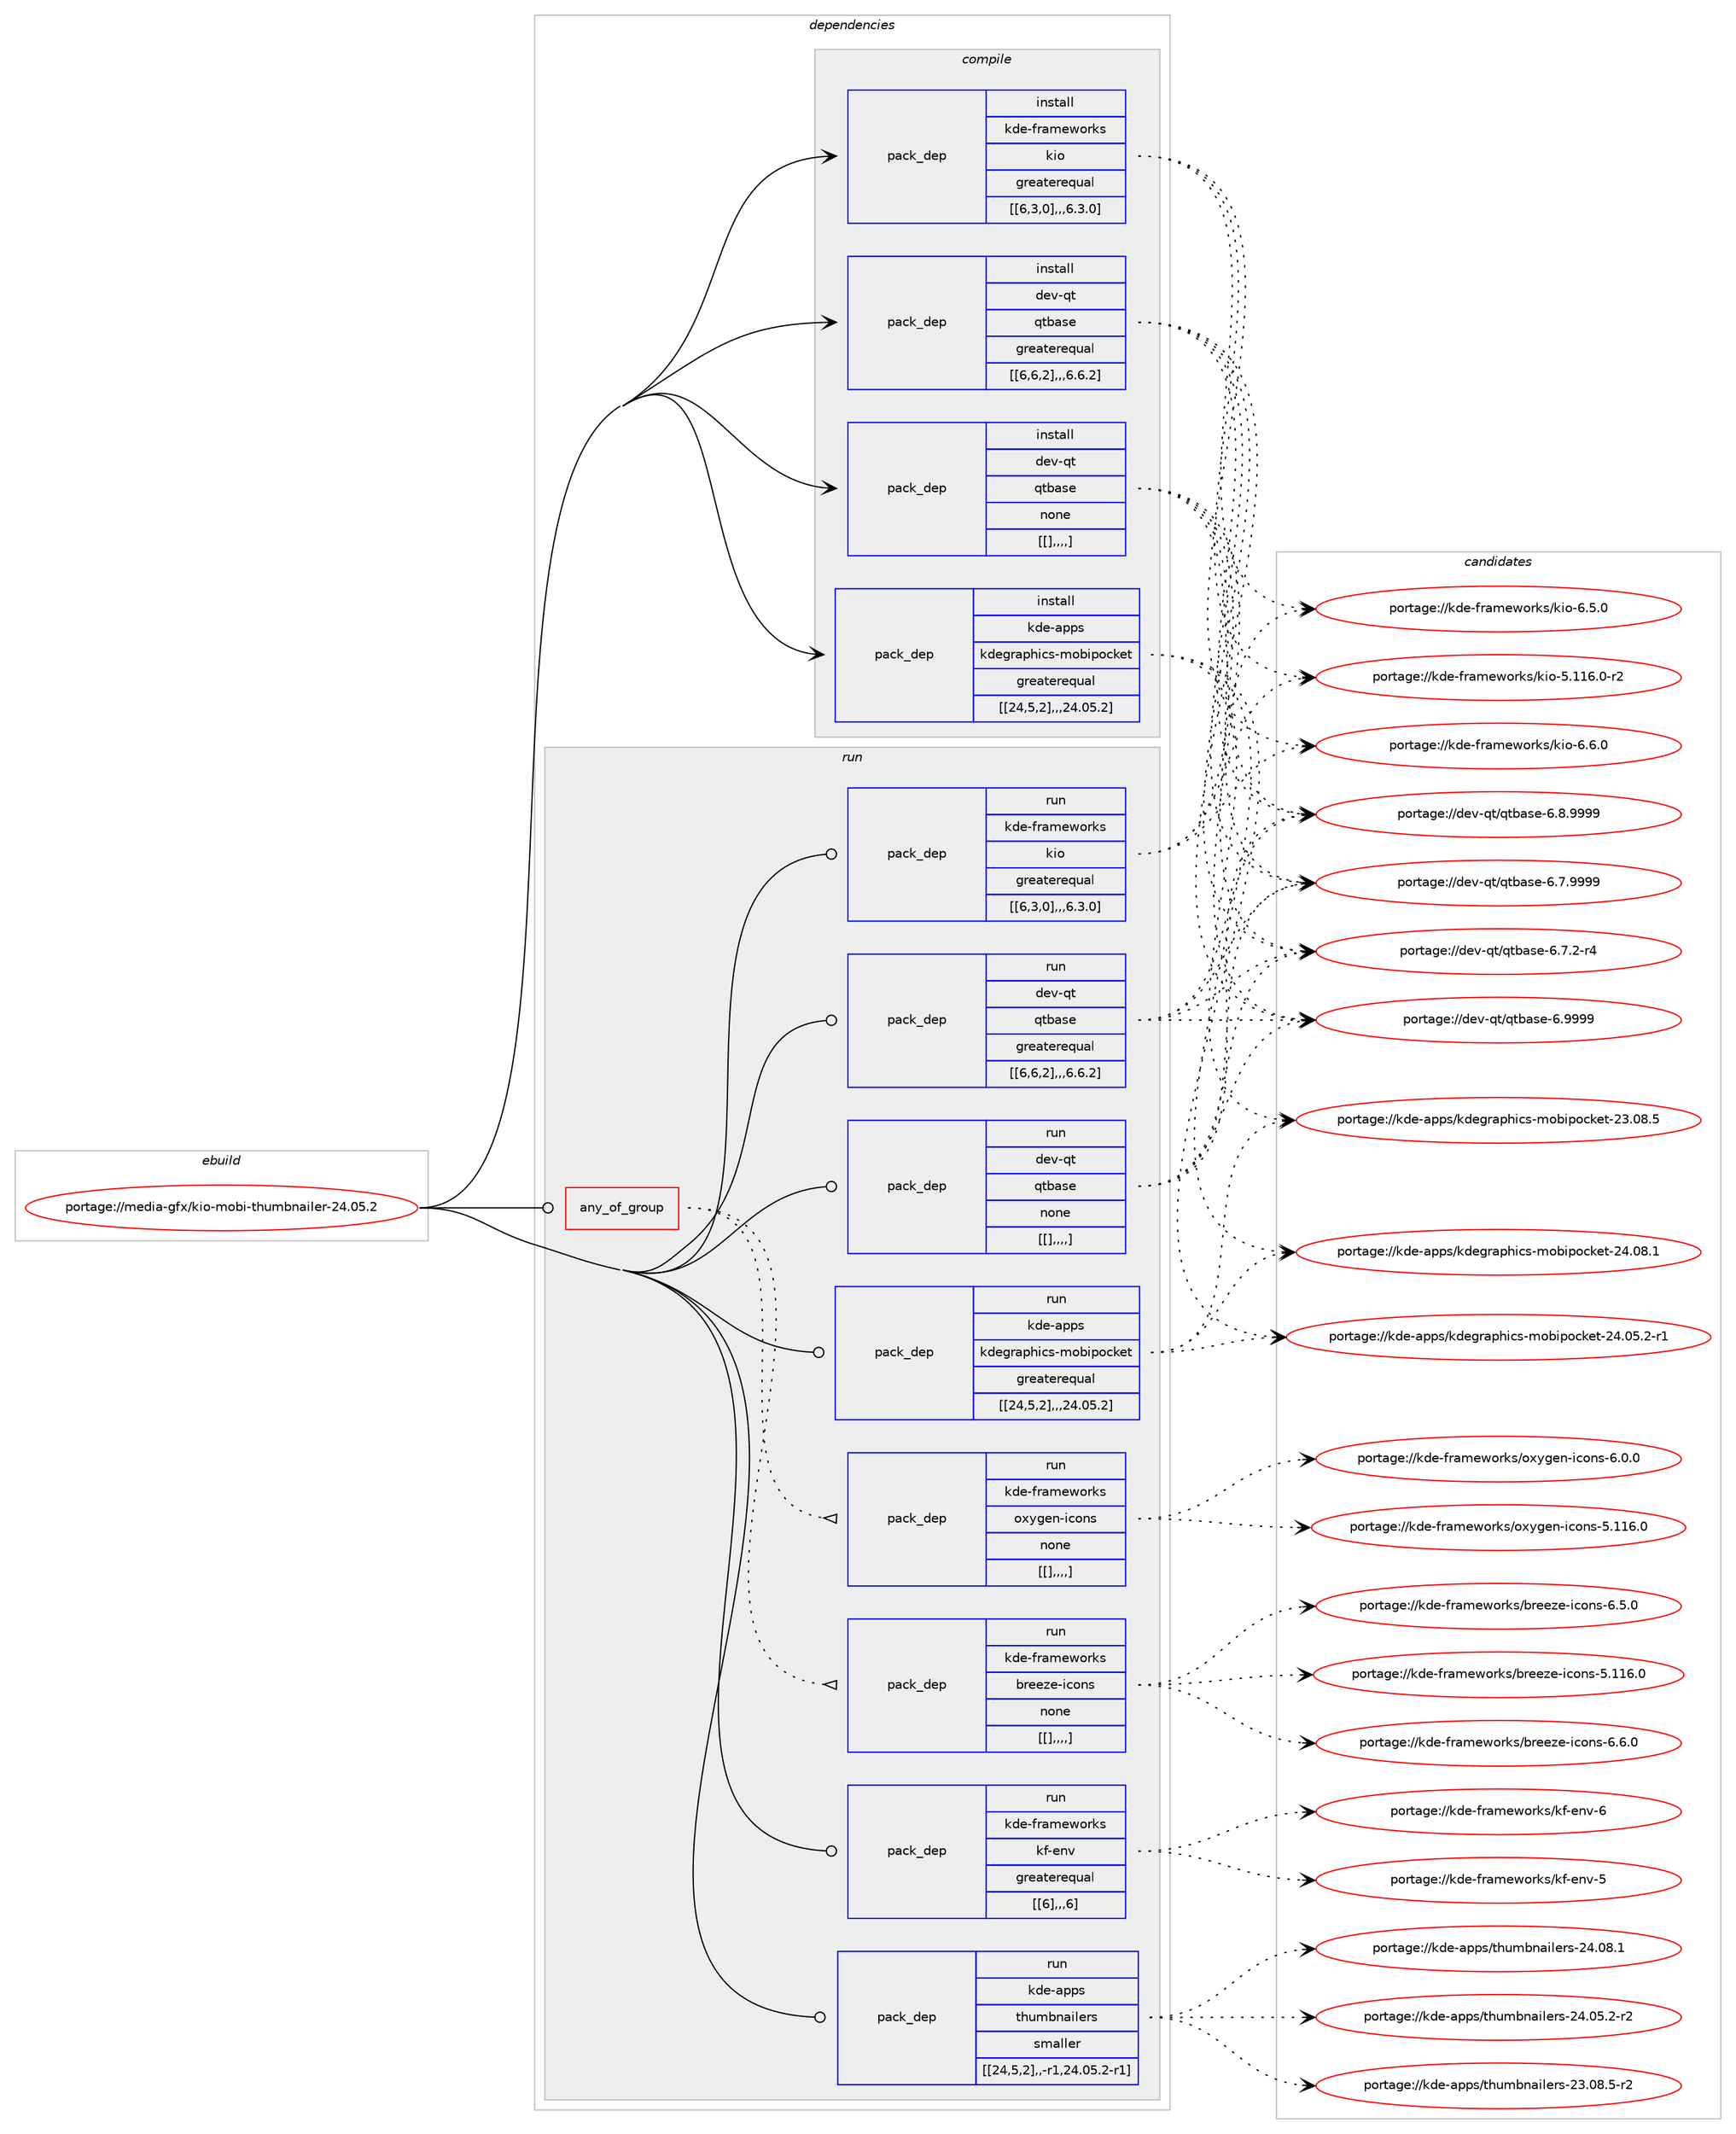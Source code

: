 digraph prolog {

# *************
# Graph options
# *************

newrank=true;
concentrate=true;
compound=true;
graph [rankdir=LR,fontname=Helvetica,fontsize=10,ranksep=1.5];#, ranksep=2.5, nodesep=0.2];
edge  [arrowhead=vee];
node  [fontname=Helvetica,fontsize=10];

# **********
# The ebuild
# **********

subgraph cluster_leftcol {
color=gray;
label=<<i>ebuild</i>>;
id [label="portage://media-gfx/kio-mobi-thumbnailer-24.05.2", color=red, width=4, href="../media-gfx/kio-mobi-thumbnailer-24.05.2.svg"];
}

# ****************
# The dependencies
# ****************

subgraph cluster_midcol {
color=gray;
label=<<i>dependencies</i>>;
subgraph cluster_compile {
fillcolor="#eeeeee";
style=filled;
label=<<i>compile</i>>;
subgraph pack227429 {
dependency306603 [label=<<TABLE BORDER="0" CELLBORDER="1" CELLSPACING="0" CELLPADDING="4" WIDTH="220"><TR><TD ROWSPAN="6" CELLPADDING="30">pack_dep</TD></TR><TR><TD WIDTH="110">install</TD></TR><TR><TD>dev-qt</TD></TR><TR><TD>qtbase</TD></TR><TR><TD>greaterequal</TD></TR><TR><TD>[[6,6,2],,,6.6.2]</TD></TR></TABLE>>, shape=none, color=blue];
}
id:e -> dependency306603:w [weight=20,style="solid",arrowhead="vee"];
subgraph pack227430 {
dependency306604 [label=<<TABLE BORDER="0" CELLBORDER="1" CELLSPACING="0" CELLPADDING="4" WIDTH="220"><TR><TD ROWSPAN="6" CELLPADDING="30">pack_dep</TD></TR><TR><TD WIDTH="110">install</TD></TR><TR><TD>dev-qt</TD></TR><TR><TD>qtbase</TD></TR><TR><TD>none</TD></TR><TR><TD>[[],,,,]</TD></TR></TABLE>>, shape=none, color=blue];
}
id:e -> dependency306604:w [weight=20,style="solid",arrowhead="vee"];
subgraph pack227431 {
dependency306605 [label=<<TABLE BORDER="0" CELLBORDER="1" CELLSPACING="0" CELLPADDING="4" WIDTH="220"><TR><TD ROWSPAN="6" CELLPADDING="30">pack_dep</TD></TR><TR><TD WIDTH="110">install</TD></TR><TR><TD>kde-apps</TD></TR><TR><TD>kdegraphics-mobipocket</TD></TR><TR><TD>greaterequal</TD></TR><TR><TD>[[24,5,2],,,24.05.2]</TD></TR></TABLE>>, shape=none, color=blue];
}
id:e -> dependency306605:w [weight=20,style="solid",arrowhead="vee"];
subgraph pack227432 {
dependency306606 [label=<<TABLE BORDER="0" CELLBORDER="1" CELLSPACING="0" CELLPADDING="4" WIDTH="220"><TR><TD ROWSPAN="6" CELLPADDING="30">pack_dep</TD></TR><TR><TD WIDTH="110">install</TD></TR><TR><TD>kde-frameworks</TD></TR><TR><TD>kio</TD></TR><TR><TD>greaterequal</TD></TR><TR><TD>[[6,3,0],,,6.3.0]</TD></TR></TABLE>>, shape=none, color=blue];
}
id:e -> dependency306606:w [weight=20,style="solid",arrowhead="vee"];
}
subgraph cluster_compileandrun {
fillcolor="#eeeeee";
style=filled;
label=<<i>compile and run</i>>;
}
subgraph cluster_run {
fillcolor="#eeeeee";
style=filled;
label=<<i>run</i>>;
subgraph any2333 {
dependency306607 [label=<<TABLE BORDER="0" CELLBORDER="1" CELLSPACING="0" CELLPADDING="4"><TR><TD CELLPADDING="10">any_of_group</TD></TR></TABLE>>, shape=none, color=red];subgraph pack227433 {
dependency306608 [label=<<TABLE BORDER="0" CELLBORDER="1" CELLSPACING="0" CELLPADDING="4" WIDTH="220"><TR><TD ROWSPAN="6" CELLPADDING="30">pack_dep</TD></TR><TR><TD WIDTH="110">run</TD></TR><TR><TD>kde-frameworks</TD></TR><TR><TD>breeze-icons</TD></TR><TR><TD>none</TD></TR><TR><TD>[[],,,,]</TD></TR></TABLE>>, shape=none, color=blue];
}
dependency306607:e -> dependency306608:w [weight=20,style="dotted",arrowhead="oinv"];
subgraph pack227434 {
dependency306609 [label=<<TABLE BORDER="0" CELLBORDER="1" CELLSPACING="0" CELLPADDING="4" WIDTH="220"><TR><TD ROWSPAN="6" CELLPADDING="30">pack_dep</TD></TR><TR><TD WIDTH="110">run</TD></TR><TR><TD>kde-frameworks</TD></TR><TR><TD>oxygen-icons</TD></TR><TR><TD>none</TD></TR><TR><TD>[[],,,,]</TD></TR></TABLE>>, shape=none, color=blue];
}
dependency306607:e -> dependency306609:w [weight=20,style="dotted",arrowhead="oinv"];
}
id:e -> dependency306607:w [weight=20,style="solid",arrowhead="odot"];
subgraph pack227435 {
dependency306610 [label=<<TABLE BORDER="0" CELLBORDER="1" CELLSPACING="0" CELLPADDING="4" WIDTH="220"><TR><TD ROWSPAN="6" CELLPADDING="30">pack_dep</TD></TR><TR><TD WIDTH="110">run</TD></TR><TR><TD>dev-qt</TD></TR><TR><TD>qtbase</TD></TR><TR><TD>greaterequal</TD></TR><TR><TD>[[6,6,2],,,6.6.2]</TD></TR></TABLE>>, shape=none, color=blue];
}
id:e -> dependency306610:w [weight=20,style="solid",arrowhead="odot"];
subgraph pack227436 {
dependency306611 [label=<<TABLE BORDER="0" CELLBORDER="1" CELLSPACING="0" CELLPADDING="4" WIDTH="220"><TR><TD ROWSPAN="6" CELLPADDING="30">pack_dep</TD></TR><TR><TD WIDTH="110">run</TD></TR><TR><TD>dev-qt</TD></TR><TR><TD>qtbase</TD></TR><TR><TD>none</TD></TR><TR><TD>[[],,,,]</TD></TR></TABLE>>, shape=none, color=blue];
}
id:e -> dependency306611:w [weight=20,style="solid",arrowhead="odot"];
subgraph pack227437 {
dependency306612 [label=<<TABLE BORDER="0" CELLBORDER="1" CELLSPACING="0" CELLPADDING="4" WIDTH="220"><TR><TD ROWSPAN="6" CELLPADDING="30">pack_dep</TD></TR><TR><TD WIDTH="110">run</TD></TR><TR><TD>kde-apps</TD></TR><TR><TD>kdegraphics-mobipocket</TD></TR><TR><TD>greaterequal</TD></TR><TR><TD>[[24,5,2],,,24.05.2]</TD></TR></TABLE>>, shape=none, color=blue];
}
id:e -> dependency306612:w [weight=20,style="solid",arrowhead="odot"];
subgraph pack227438 {
dependency306613 [label=<<TABLE BORDER="0" CELLBORDER="1" CELLSPACING="0" CELLPADDING="4" WIDTH="220"><TR><TD ROWSPAN="6" CELLPADDING="30">pack_dep</TD></TR><TR><TD WIDTH="110">run</TD></TR><TR><TD>kde-frameworks</TD></TR><TR><TD>kf-env</TD></TR><TR><TD>greaterequal</TD></TR><TR><TD>[[6],,,6]</TD></TR></TABLE>>, shape=none, color=blue];
}
id:e -> dependency306613:w [weight=20,style="solid",arrowhead="odot"];
subgraph pack227439 {
dependency306614 [label=<<TABLE BORDER="0" CELLBORDER="1" CELLSPACING="0" CELLPADDING="4" WIDTH="220"><TR><TD ROWSPAN="6" CELLPADDING="30">pack_dep</TD></TR><TR><TD WIDTH="110">run</TD></TR><TR><TD>kde-frameworks</TD></TR><TR><TD>kio</TD></TR><TR><TD>greaterequal</TD></TR><TR><TD>[[6,3,0],,,6.3.0]</TD></TR></TABLE>>, shape=none, color=blue];
}
id:e -> dependency306614:w [weight=20,style="solid",arrowhead="odot"];
subgraph pack227440 {
dependency306615 [label=<<TABLE BORDER="0" CELLBORDER="1" CELLSPACING="0" CELLPADDING="4" WIDTH="220"><TR><TD ROWSPAN="6" CELLPADDING="30">pack_dep</TD></TR><TR><TD WIDTH="110">run</TD></TR><TR><TD>kde-apps</TD></TR><TR><TD>thumbnailers</TD></TR><TR><TD>smaller</TD></TR><TR><TD>[[24,5,2],,-r1,24.05.2-r1]</TD></TR></TABLE>>, shape=none, color=blue];
}
id:e -> dependency306615:w [weight=20,style="solid",arrowhead="odot"];
}
}

# **************
# The candidates
# **************

subgraph cluster_choices {
rank=same;
color=gray;
label=<<i>candidates</i>>;

subgraph choice227429 {
color=black;
nodesep=1;
choice1001011184511311647113116989711510145544657575757 [label="portage://dev-qt/qtbase-6.9999", color=red, width=4,href="../dev-qt/qtbase-6.9999.svg"];
choice10010111845113116471131169897115101455446564657575757 [label="portage://dev-qt/qtbase-6.8.9999", color=red, width=4,href="../dev-qt/qtbase-6.8.9999.svg"];
choice10010111845113116471131169897115101455446554657575757 [label="portage://dev-qt/qtbase-6.7.9999", color=red, width=4,href="../dev-qt/qtbase-6.7.9999.svg"];
choice100101118451131164711311698971151014554465546504511452 [label="portage://dev-qt/qtbase-6.7.2-r4", color=red, width=4,href="../dev-qt/qtbase-6.7.2-r4.svg"];
dependency306603:e -> choice1001011184511311647113116989711510145544657575757:w [style=dotted,weight="100"];
dependency306603:e -> choice10010111845113116471131169897115101455446564657575757:w [style=dotted,weight="100"];
dependency306603:e -> choice10010111845113116471131169897115101455446554657575757:w [style=dotted,weight="100"];
dependency306603:e -> choice100101118451131164711311698971151014554465546504511452:w [style=dotted,weight="100"];
}
subgraph choice227430 {
color=black;
nodesep=1;
choice1001011184511311647113116989711510145544657575757 [label="portage://dev-qt/qtbase-6.9999", color=red, width=4,href="../dev-qt/qtbase-6.9999.svg"];
choice10010111845113116471131169897115101455446564657575757 [label="portage://dev-qt/qtbase-6.8.9999", color=red, width=4,href="../dev-qt/qtbase-6.8.9999.svg"];
choice10010111845113116471131169897115101455446554657575757 [label="portage://dev-qt/qtbase-6.7.9999", color=red, width=4,href="../dev-qt/qtbase-6.7.9999.svg"];
choice100101118451131164711311698971151014554465546504511452 [label="portage://dev-qt/qtbase-6.7.2-r4", color=red, width=4,href="../dev-qt/qtbase-6.7.2-r4.svg"];
dependency306604:e -> choice1001011184511311647113116989711510145544657575757:w [style=dotted,weight="100"];
dependency306604:e -> choice10010111845113116471131169897115101455446564657575757:w [style=dotted,weight="100"];
dependency306604:e -> choice10010111845113116471131169897115101455446554657575757:w [style=dotted,weight="100"];
dependency306604:e -> choice100101118451131164711311698971151014554465546504511452:w [style=dotted,weight="100"];
}
subgraph choice227431 {
color=black;
nodesep=1;
choice10710010145971121121154710710010110311497112104105991154510911198105112111991071011164550524648564649 [label="portage://kde-apps/kdegraphics-mobipocket-24.08.1", color=red, width=4,href="../kde-apps/kdegraphics-mobipocket-24.08.1.svg"];
choice107100101459711211211547107100101103114971121041059911545109111981051121119910710111645505246485346504511449 [label="portage://kde-apps/kdegraphics-mobipocket-24.05.2-r1", color=red, width=4,href="../kde-apps/kdegraphics-mobipocket-24.05.2-r1.svg"];
choice10710010145971121121154710710010110311497112104105991154510911198105112111991071011164550514648564653 [label="portage://kde-apps/kdegraphics-mobipocket-23.08.5", color=red, width=4,href="../kde-apps/kdegraphics-mobipocket-23.08.5.svg"];
dependency306605:e -> choice10710010145971121121154710710010110311497112104105991154510911198105112111991071011164550524648564649:w [style=dotted,weight="100"];
dependency306605:e -> choice107100101459711211211547107100101103114971121041059911545109111981051121119910710111645505246485346504511449:w [style=dotted,weight="100"];
dependency306605:e -> choice10710010145971121121154710710010110311497112104105991154510911198105112111991071011164550514648564653:w [style=dotted,weight="100"];
}
subgraph choice227432 {
color=black;
nodesep=1;
choice107100101451021149710910111911111410711547107105111455446544648 [label="portage://kde-frameworks/kio-6.6.0", color=red, width=4,href="../kde-frameworks/kio-6.6.0.svg"];
choice107100101451021149710910111911111410711547107105111455446534648 [label="portage://kde-frameworks/kio-6.5.0", color=red, width=4,href="../kde-frameworks/kio-6.5.0.svg"];
choice10710010145102114971091011191111141071154710710511145534649495446484511450 [label="portage://kde-frameworks/kio-5.116.0-r2", color=red, width=4,href="../kde-frameworks/kio-5.116.0-r2.svg"];
dependency306606:e -> choice107100101451021149710910111911111410711547107105111455446544648:w [style=dotted,weight="100"];
dependency306606:e -> choice107100101451021149710910111911111410711547107105111455446534648:w [style=dotted,weight="100"];
dependency306606:e -> choice10710010145102114971091011191111141071154710710511145534649495446484511450:w [style=dotted,weight="100"];
}
subgraph choice227433 {
color=black;
nodesep=1;
choice107100101451021149710910111911111410711547981141011011221014510599111110115455446544648 [label="portage://kde-frameworks/breeze-icons-6.6.0", color=red, width=4,href="../kde-frameworks/breeze-icons-6.6.0.svg"];
choice107100101451021149710910111911111410711547981141011011221014510599111110115455446534648 [label="portage://kde-frameworks/breeze-icons-6.5.0", color=red, width=4,href="../kde-frameworks/breeze-icons-6.5.0.svg"];
choice1071001014510211497109101119111114107115479811410110112210145105991111101154553464949544648 [label="portage://kde-frameworks/breeze-icons-5.116.0", color=red, width=4,href="../kde-frameworks/breeze-icons-5.116.0.svg"];
dependency306608:e -> choice107100101451021149710910111911111410711547981141011011221014510599111110115455446544648:w [style=dotted,weight="100"];
dependency306608:e -> choice107100101451021149710910111911111410711547981141011011221014510599111110115455446534648:w [style=dotted,weight="100"];
dependency306608:e -> choice1071001014510211497109101119111114107115479811410110112210145105991111101154553464949544648:w [style=dotted,weight="100"];
}
subgraph choice227434 {
color=black;
nodesep=1;
choice1071001014510211497109101119111114107115471111201211031011104510599111110115455446484648 [label="portage://kde-frameworks/oxygen-icons-6.0.0", color=red, width=4,href="../kde-frameworks/oxygen-icons-6.0.0.svg"];
choice10710010145102114971091011191111141071154711112012110310111045105991111101154553464949544648 [label="portage://kde-frameworks/oxygen-icons-5.116.0", color=red, width=4,href="../kde-frameworks/oxygen-icons-5.116.0.svg"];
dependency306609:e -> choice1071001014510211497109101119111114107115471111201211031011104510599111110115455446484648:w [style=dotted,weight="100"];
dependency306609:e -> choice10710010145102114971091011191111141071154711112012110310111045105991111101154553464949544648:w [style=dotted,weight="100"];
}
subgraph choice227435 {
color=black;
nodesep=1;
choice1001011184511311647113116989711510145544657575757 [label="portage://dev-qt/qtbase-6.9999", color=red, width=4,href="../dev-qt/qtbase-6.9999.svg"];
choice10010111845113116471131169897115101455446564657575757 [label="portage://dev-qt/qtbase-6.8.9999", color=red, width=4,href="../dev-qt/qtbase-6.8.9999.svg"];
choice10010111845113116471131169897115101455446554657575757 [label="portage://dev-qt/qtbase-6.7.9999", color=red, width=4,href="../dev-qt/qtbase-6.7.9999.svg"];
choice100101118451131164711311698971151014554465546504511452 [label="portage://dev-qt/qtbase-6.7.2-r4", color=red, width=4,href="../dev-qt/qtbase-6.7.2-r4.svg"];
dependency306610:e -> choice1001011184511311647113116989711510145544657575757:w [style=dotted,weight="100"];
dependency306610:e -> choice10010111845113116471131169897115101455446564657575757:w [style=dotted,weight="100"];
dependency306610:e -> choice10010111845113116471131169897115101455446554657575757:w [style=dotted,weight="100"];
dependency306610:e -> choice100101118451131164711311698971151014554465546504511452:w [style=dotted,weight="100"];
}
subgraph choice227436 {
color=black;
nodesep=1;
choice1001011184511311647113116989711510145544657575757 [label="portage://dev-qt/qtbase-6.9999", color=red, width=4,href="../dev-qt/qtbase-6.9999.svg"];
choice10010111845113116471131169897115101455446564657575757 [label="portage://dev-qt/qtbase-6.8.9999", color=red, width=4,href="../dev-qt/qtbase-6.8.9999.svg"];
choice10010111845113116471131169897115101455446554657575757 [label="portage://dev-qt/qtbase-6.7.9999", color=red, width=4,href="../dev-qt/qtbase-6.7.9999.svg"];
choice100101118451131164711311698971151014554465546504511452 [label="portage://dev-qt/qtbase-6.7.2-r4", color=red, width=4,href="../dev-qt/qtbase-6.7.2-r4.svg"];
dependency306611:e -> choice1001011184511311647113116989711510145544657575757:w [style=dotted,weight="100"];
dependency306611:e -> choice10010111845113116471131169897115101455446564657575757:w [style=dotted,weight="100"];
dependency306611:e -> choice10010111845113116471131169897115101455446554657575757:w [style=dotted,weight="100"];
dependency306611:e -> choice100101118451131164711311698971151014554465546504511452:w [style=dotted,weight="100"];
}
subgraph choice227437 {
color=black;
nodesep=1;
choice10710010145971121121154710710010110311497112104105991154510911198105112111991071011164550524648564649 [label="portage://kde-apps/kdegraphics-mobipocket-24.08.1", color=red, width=4,href="../kde-apps/kdegraphics-mobipocket-24.08.1.svg"];
choice107100101459711211211547107100101103114971121041059911545109111981051121119910710111645505246485346504511449 [label="portage://kde-apps/kdegraphics-mobipocket-24.05.2-r1", color=red, width=4,href="../kde-apps/kdegraphics-mobipocket-24.05.2-r1.svg"];
choice10710010145971121121154710710010110311497112104105991154510911198105112111991071011164550514648564653 [label="portage://kde-apps/kdegraphics-mobipocket-23.08.5", color=red, width=4,href="../kde-apps/kdegraphics-mobipocket-23.08.5.svg"];
dependency306612:e -> choice10710010145971121121154710710010110311497112104105991154510911198105112111991071011164550524648564649:w [style=dotted,weight="100"];
dependency306612:e -> choice107100101459711211211547107100101103114971121041059911545109111981051121119910710111645505246485346504511449:w [style=dotted,weight="100"];
dependency306612:e -> choice10710010145971121121154710710010110311497112104105991154510911198105112111991071011164550514648564653:w [style=dotted,weight="100"];
}
subgraph choice227438 {
color=black;
nodesep=1;
choice107100101451021149710910111911111410711547107102451011101184554 [label="portage://kde-frameworks/kf-env-6", color=red, width=4,href="../kde-frameworks/kf-env-6.svg"];
choice107100101451021149710910111911111410711547107102451011101184553 [label="portage://kde-frameworks/kf-env-5", color=red, width=4,href="../kde-frameworks/kf-env-5.svg"];
dependency306613:e -> choice107100101451021149710910111911111410711547107102451011101184554:w [style=dotted,weight="100"];
dependency306613:e -> choice107100101451021149710910111911111410711547107102451011101184553:w [style=dotted,weight="100"];
}
subgraph choice227439 {
color=black;
nodesep=1;
choice107100101451021149710910111911111410711547107105111455446544648 [label="portage://kde-frameworks/kio-6.6.0", color=red, width=4,href="../kde-frameworks/kio-6.6.0.svg"];
choice107100101451021149710910111911111410711547107105111455446534648 [label="portage://kde-frameworks/kio-6.5.0", color=red, width=4,href="../kde-frameworks/kio-6.5.0.svg"];
choice10710010145102114971091011191111141071154710710511145534649495446484511450 [label="portage://kde-frameworks/kio-5.116.0-r2", color=red, width=4,href="../kde-frameworks/kio-5.116.0-r2.svg"];
dependency306614:e -> choice107100101451021149710910111911111410711547107105111455446544648:w [style=dotted,weight="100"];
dependency306614:e -> choice107100101451021149710910111911111410711547107105111455446534648:w [style=dotted,weight="100"];
dependency306614:e -> choice10710010145102114971091011191111141071154710710511145534649495446484511450:w [style=dotted,weight="100"];
}
subgraph choice227440 {
color=black;
nodesep=1;
choice10710010145971121121154711610411710998110971051081011141154550524648564649 [label="portage://kde-apps/thumbnailers-24.08.1", color=red, width=4,href="../kde-apps/thumbnailers-24.08.1.svg"];
choice107100101459711211211547116104117109981109710510810111411545505246485346504511450 [label="portage://kde-apps/thumbnailers-24.05.2-r2", color=red, width=4,href="../kde-apps/thumbnailers-24.05.2-r2.svg"];
choice107100101459711211211547116104117109981109710510810111411545505146485646534511450 [label="portage://kde-apps/thumbnailers-23.08.5-r2", color=red, width=4,href="../kde-apps/thumbnailers-23.08.5-r2.svg"];
dependency306615:e -> choice10710010145971121121154711610411710998110971051081011141154550524648564649:w [style=dotted,weight="100"];
dependency306615:e -> choice107100101459711211211547116104117109981109710510810111411545505246485346504511450:w [style=dotted,weight="100"];
dependency306615:e -> choice107100101459711211211547116104117109981109710510810111411545505146485646534511450:w [style=dotted,weight="100"];
}
}

}
